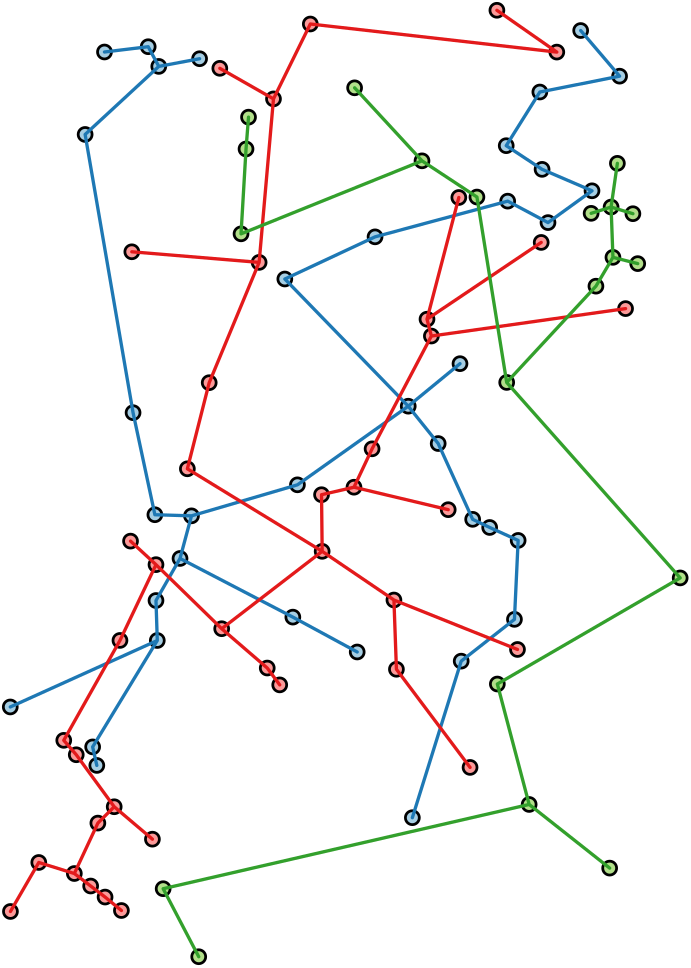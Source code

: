 <?xml version="1.0"?>
<!DOCTYPE ipe SYSTEM "ipe.dtd">
<ipe version="70218" creator="Ipe 7.2.28">
<info created="D:20230131145524" modified="D:20240701175402"/>
<ipestyle name="bettinacolors">
<color name="Bettina blue" value="0 0.4 0.796"/>
<color name="Bettina green" value="0.282 0.557 0"/>
<color name="Bettina red" value="0.836 0 0"/>
<color name="Bettina yellow" value="1 0.604 0"/>
</ipestyle>
<ipestyle name="tuecolors">
<color name="TUe aqua" value="0 0.675 0.51"/>
<color name="TUe blue" value="0 0.4 0.8"/>
<color name="TUe cyan" value="0 0.635 0.871"/>
<color name="TUe darkblue" value="0.063 0.063 0.451"/>
<color name="TUe darkpink" value="0.839 0 0.482"/>
<color name="TUe darkred" value="0.839 0 0.29"/>
<color name="TUe green" value="0.518 0.824 0"/>
<color name="TUe lime" value="0.808 0.875 0"/>
<color name="TUe marine" value="0 0.573 0.71"/>
<color name="TUe orange" value="1 0.604 0"/>
<color name="TUe purple" value="0.678 0.125 0.678"/>
<color name="TUe red" value="0.967 0.192 0.192"/>
<color name="TUe yellow" value="1 0.867 0"/>
</ipestyle>
<ipestyle name="extendedcolors">
<color name="CART 1" value="0.145 0.737 0.612"/>
<color name="CART 10" value="0.996 0.965 0.608"/>
<color name="CART 11" value="0.996 0.859 0.706"/>
<color name="CART 12" value="0.98 0.714 0.58"/>
<color name="CART 13" value="1 0.8 0.302"/>
<color name="CART 2" value="0.533 0.78 0.396"/>
<color name="CART 3" value="0.561 0.737 0.757"/>
<color name="CART 4" value="0.604 0.839 0.741"/>
<color name="CART 5" value="0.706 0.592 0.506"/>
<color name="CART 6" value="0.733 0.718 0.349"/>
<color name="CART 7" value="0.831 0.878 0.353"/>
<color name="CART 8" value="0.835 0.725 0.541"/>
<color name="CART 9" value="0.867 0.529 0.475"/>
<color name="CB brown" value="0.694 0.349 0.157"/>
<color name="CB dark blue" value="0.121 0.47 0.705"/>
<color name="CB dark green" value="0.2 0.627 0.172"/>
<color name="CB dark orange" value="1 0.498 0"/>
<color name="CB dark purple" value="0.415 0.239 0.603"/>
<color name="CB dark red" value="0.89 0.102 0.109"/>
<color name="CB light blue" value="0.651 0.807 0.89"/>
<color name="CB light green" value="0.698 0.874 0.541"/>
<color name="CB light orange" value="0.992 0.749 0.435"/>
<color name="CB light purple" value="0.792 0.698 0.839"/>
<color name="CB light red" value="0.984 0.603 0.6"/>
<color name="CB yellow" value="1 1 0.6"/>
<color name="Gray 0.0" value="0"/>
<color name="Gray 0.1" value="0.1"/>
<color name="Gray 0.2" value="0.2"/>
<color name="Gray 0.3" value="0.3"/>
<color name="Gray 0.4" value="0.4"/>
<color name="Gray 0.5" value="0.5"/>
<color name="Gray 0.6" value="0.6"/>
<color name="Gray 0.7" value="0.7"/>
<color name="Gray 0.8" value="0.8"/>
<color name="Gray 0.9" value="0.9"/>
<color name="Gray 1.0" value="1"/>
<dashstyle name="W dashed fat" value="[3 5.1] 0"/>
<dashstyle name="W dashed heavier" value="[2 3] 0"/>
<dashstyle name="W dashed normal" value="[1 1.7] 0"/>
<dashstyle name="W dashed ultrafat" value="[5 8.5] 0"/>
<dashstyle name="W dot fat" value="[0.01 2.4] 0"/>
<dashstyle name="W dot heavier" value="[0.01 1.6] 0"/>
<dashstyle name="W dot normal" value="[0.01 0.8] 0"/>
<dashstyle name="W dot ultrafat" value="[0.01 4] 0"/>
</ipestyle>
<ipestyle name="pptcolors">
<color name="PPT blue" value="0 0.459 0.965"/>
<color name="PPT gray" value="0.647"/>
<color name="PPT green" value="0 0.69 0.314"/>
<color name="PPT purple" value="0.439 0.188 0.627"/>
<color name="PPT red" value="0.753 0 0"/>
<color name="PPT yellow" value="1 0.753 0"/>
</ipestyle>
<ipestyle name="arrows">
<symbol name="arrow/circle(spx)" transformations="translations">
<path stroke="sym-stroke" pen="sym-pen">
0.5 0 0 0.5 0 0 e
</path>
</symbol>
<symbol name="arrow/disk(spx)" transformations="translations">
<group>
<path fill="sym-stroke">
0.5 0 0 0.5 0 0 e
</path>
<path stroke="sym-stroke" pen="sym-pen">
0.5 0 0 0.5 0 0 e
</path>
</group>
</symbol>
<symbol name="arrow/fdisk(spx)" transformations="translations">
<group>
<path fill="white">
0.5 0 0 0.5 0 0 e
</path>
<path stroke="sym-stroke" pen="sym-pen">
0.5 0 0 0.5 0 0 e
</path>
</group>
</symbol>
<symbol name="arrow/box(spx)" transformations="translations">
<path stroke="sym-stroke" pen="sym-pen">
-0.5 -0.5 m
0.5 -0.5 l
0.5 0.5 l
-0.5 0.5 l
h
</path>
</symbol>
<symbol name="arrow/square(spx)" transformations="translations">
<path fill="sym-stroke">
-0.5 -0.5 m
0.5 -0.5 l
0.5 0.5 l
-0.5 0.5 l
h
</path>
</symbol>
<symbol name="arrow/fsquare(spx)" transformations="translations">
<group>
<path fill="white">
-0.5 -0.5 m
0.5 -0.5 l
0.5 0.5 l
-0.5 0.5 l
h
</path>
<path stroke="sym-stroke" pen="sym-pen">
-0.5 -0.5 m
0.5 -0.5 l
0.5 0.5 l
-0.5 0.5 l
h
</path>
</group>
</symbol>
<symbol name="arrow/cross(spx)" transformations="translations">
<group>
<path stroke="sym-stroke" pen="sym-pen">
-0.5 -0.5 m
0.5 0.5 l
h
</path>
<path stroke="sym-stroke" pen="sym-pen">
-0.5 0.5 m
0.5 -0.5 l
h
</path>
</group>
</symbol>
<symbol name="arrow/whiskers(spx)" transformations="translations">
<path stroke="sym-stroke" pen="sym-pen">
0 -0.5 m
0 0.5 l
h
</path>
</symbol>
</ipestyle>
<ipestyle name="grids">
<anglesize name="10 deg" value="10"/>
<anglesize name="22.5 deg" value="22.5"/>
<anglesize name="30 deg" value="30"/>
<anglesize name="45 deg" value="45"/>
<anglesize name="5 deg" value="5"/>
<anglesize name="60 deg" value="60"/>
<anglesize name="90 deg" value="90"/>
<gridsize name="1 pt" value="1"/>
<gridsize name="10 pts (~3.5 mm)" value="10"/>
<gridsize name="14 pts (~5 mm)" value="14"/>
<gridsize name="16 pts (~6 mm)" value="16"/>
<gridsize name="2 pts" value="2"/>
<gridsize name="20 pts (~7 mm)" value="20"/>
<gridsize name="28 pts (~10 mm)" value="28"/>
<gridsize name="3 pt" value="3"/>
<gridsize name="32 pts (~12 mm)" value="32"/>
<gridsize name="4 pts" value="4"/>
<gridsize name="56 pts (~20 mm)" value="56"/>
<gridsize name="8 pts (~3 mm)" value="8"/>
</ipestyle>
<ipestyle name="sizes">
<arrowsize name="large" value="10"/>
<arrowsize name="small" value="5"/>
<arrowsize name="tiny" value="3"/>
<pen name="1" value="1"/>
<pen name="10" value="10"/>
<pen name="2" value="2"/>
<pen name="3" value="3"/>
<pen name="4" value="4"/>
<pen name="5" value="5"/>
<pen name="6" value="6"/>
<pen name="7" value="7"/>
<pen name="8" value="8"/>
<pen name="9" value="9"/>
<pen name="fat" value="1.2"/>
<pen name="heavier" value="0.8"/>
<pen name="ultrafat" value="2"/>
<symbolsize name="1" value="1"/>
<symbolsize name="10" value="10"/>
<symbolsize name="2" value="2"/>
<symbolsize name="3" value="3"/>
<symbolsize name="4" value="4"/>
<symbolsize name="5" value="5"/>
<symbolsize name="6" value="6"/>
<symbolsize name="7" value="7"/>
<symbolsize name="8" value="8"/>
<symbolsize name="9" value="9"/>
<symbolsize name="large" value="5"/>
<symbolsize name="small" value="2"/>
<symbolsize name="tiny" value="1.1"/>
</ipestyle>
<ipestyle name="text">
<textsize name="Huge" value="\Huge"/>
<textsize name="LARGE" value="\LARGE"/>
<textsize name="Large" value="\Large"/>
<textsize name="footnote" value="\footnotesize"/>
<textsize name="huge" value="\huge"/>
<textsize name="large" value="\large"/>
<textsize name="small" value="\small"/>
<textsize name="tiny" value="\tiny"/>
<textstyle name="center" begin="\begin{center}" end="\end{center}"/>
<textstyle name="item" begin="\begin{itemize}\item{}" end="\end{itemize}"/>
<textstyle name="itemize" begin="\begin{itemize}" end="\end{itemize}"/>
</ipestyle>
<ipestyle name="transparency">
<opacity name="10%" value="0.1"/>
<opacity name="20%" value="0.2"/>
<opacity name="30%" value="0.3"/>
<opacity name="40%" value="0.4"/>
<opacity name="50%" value="0.5"/>
<opacity name="60%" value="0.6"/>
<opacity name="70%" value="0.7"/>
<opacity name="80%" value="0.8"/>
<opacity name="90%" value="0.9"/>
</ipestyle>
<ipestyle name="trimmed">
<symbol name="arrow/arc(spx)">
<path stroke="sym-stroke" fill="sym-stroke" pen="sym-pen">
0 0 m
-1 0.333 l
-1 -0.333 l
h
</path>
</symbol>
<symbol name="arrow/farc(spx)">
<path stroke="sym-stroke" fill="white" pen="sym-pen">
0 0 m
-1 0.333 l
-1 -0.333 l
h
</path>
</symbol>
<symbol name="arrow/ptarc(spx)">
<path stroke="sym-stroke" fill="sym-stroke" pen="sym-pen">
0 0 m
-1 0.333 l
-0.8 0 l
-1 -0.333 l
h
</path>
</symbol>
<symbol name="arrow/fptarc(spx)">
<path stroke="sym-stroke" fill="white" pen="sym-pen">
0 0 m
-1 0.333 l
-0.8 0 l
-1 -0.333 l
h
</path>
</symbol>
<symbol name="mark/circle(sx)" transformations="translations">
<path fill="sym-stroke">
0.6 0 0 0.6 0 0 e
0.4 0 0 0.4 0 0 e
</path>
</symbol>
<symbol name="mark/disk(sx)" transformations="translations">
<path fill="sym-stroke">
0.6 0 0 0.6 0 0 e
</path>
</symbol>
<symbol name="mark/fdisk(sfx)" transformations="translations">
<group>
<path fill="sym-fill">
0.5 0 0 0.5 0 0 e
</path>
<path fill="sym-stroke" fillrule="eofill">
0.6 0 0 0.6 0 0 e
0.4 0 0 0.4 0 0 e
</path>
</group>
</symbol>
<symbol name="mark/box(sx)" transformations="translations">
<path fill="sym-stroke" fillrule="eofill">
-0.6 -0.6 m
0.6 -0.6 l
0.6 0.6 l
-0.6 0.6 l
h
-0.4 -0.4 m
0.4 -0.4 l
0.4 0.4 l
-0.4 0.4 l
h
</path>
</symbol>
<symbol name="mark/square(sx)" transformations="translations">
<path fill="sym-stroke">
-0.6 -0.6 m
0.6 -0.6 l
0.6 0.6 l
-0.6 0.6 l
h
</path>
</symbol>
<symbol name="mark/fsquare(sfx)" transformations="translations">
<group>
<path fill="sym-fill">
-0.5 -0.5 m
0.5 -0.5 l
0.5 0.5 l
-0.5 0.5 l
h
</path>
<path fill="sym-stroke" fillrule="eofill">
-0.6 -0.6 m
0.6 -0.6 l
0.6 0.6 l
-0.6 0.6 l
h
-0.4 -0.4 m
0.4 -0.4 l
0.4 0.4 l
-0.4 0.4 l
h
</path>
</group>
</symbol>
<symbol name="mark/cross(sx)" transformations="translations">
<group>
<path fill="sym-stroke">
-0.43 -0.57 m
0.57 0.43 l
0.43 0.57 l
-0.57 -0.43 l
h
</path>
<path fill="sym-stroke">
-0.43 0.57 m
0.57 -0.43 l
0.43 -0.57 l
-0.57 0.43 l
h
</path>
</group>
</symbol>
<symbol name="arrow/fnormal(spx)">
<path stroke="sym-stroke" fill="white" pen="sym-pen">
0 0 m
-1 0.333 l
-1 -0.333 l
h
</path>
</symbol>
<symbol name="arrow/pointed(spx)">
<path stroke="sym-stroke" fill="sym-stroke" pen="sym-pen">
0 0 m
-1 0.333 l
-0.8 0 l
-1 -0.333 l
h
</path>
</symbol>
<symbol name="arrow/fpointed(spx)">
<path stroke="sym-stroke" fill="white" pen="sym-pen">
0 0 m
-1 0.333 l
-0.8 0 l
-1 -0.333 l
h
</path>
</symbol>
<symbol name="arrow/linear(spx)">
<path stroke="sym-stroke" pen="sym-pen">
-1 0.333 m
0 0 l
-1 -0.333 l
</path>
</symbol>
<symbol name="arrow/fdouble(spx)">
<path stroke="sym-stroke" fill="white" pen="sym-pen">
0 0 m
-1 0.333 l
-1 -0.333 l
h
-1 0 m
-2 0.333 l
-2 -0.333 l
h
</path>
</symbol>
<symbol name="arrow/double(spx)">
<path stroke="sym-stroke" fill="sym-stroke" pen="sym-pen">
0 0 m
-1 0.333 l
-1 -0.333 l
h
-1 0 m
-2 0.333 l
-2 -0.333 l
h
</path>
</symbol>
<tiling name="falling" angle="-60" step="4" width="1"/>
<tiling name="rising" angle="30" step="4" width="1"/>
</ipestyle>
<ipestyle name="personal">
<color name="GC beige" value="0.996 0.921 0.776"/>
<color name="GC orange" value="0.976 0.639 0.055"/>
<layout paper="350 497" origin="0 0" frame="350 497"/>
</ipestyle>
<page>
<layer name="points"/>
<layer name="blue"/>
<layer name="red"/>
<layer name="green"/>
<layer name="img"/>
<view layers="points blue red green img" active="green"/>
<use layer="points" matrix="1 0 0 1 -31.4812 -176" name="mark/fdisk(sfx)" pos="70.6918 612.81" size="large" stroke="black" fill="CB light blue"/>
<use matrix="1 0 0 1 -24.5131 -146.317" name="mark/fdisk(sfx)" pos="70.6918 612.81" size="large" stroke="black" fill="CB light blue"/>
<use matrix="1 0 0 1 -8.7766 -144.414" name="mark/fdisk(sfx)" pos="70.6918 612.81" size="large" stroke="black" fill="CB light blue"/>
<use matrix="1 0 0 1 -4.9721 -151.505" name="mark/fdisk(sfx)" pos="70.6918 612.81" size="large" stroke="black" fill="CB light blue"/>
<use matrix="1 0 0 1 9.7269 -148.738" name="mark/fdisk(sfx)" pos="70.6918 612.81" size="large" stroke="black" fill="CB light blue"/>
<use matrix="1 0 0 1 -58.4278 -382.104" name="mark/fdisk(sfx)" pos="70.6918 612.81" size="large" stroke="black" fill="CB light blue"/>
<use matrix="1 0 0 1 -28.7727 -396.483" name="mark/fdisk(sfx)" pos="70.6918 612.81" size="large" stroke="black" fill="CB light blue"/>
<use matrix="1 0 0 1 -27.2732 -403.154" name="mark/fdisk(sfx)" pos="70.6918 612.81" size="large" stroke="black" fill="CB light blue"/>
<use matrix="1 0 0 1 -5.5048 -358.177" name="mark/fdisk(sfx)" pos="70.6918 612.81" size="large" stroke="black" fill="CB light blue"/>
<use matrix="1 0 0 1 -5.9721 -343.784" name="mark/fdisk(sfx)" pos="70.6918 612.81" size="large" stroke="black" fill="CB light blue"/>
<use matrix="1 0 0 1 2.6801 -328.643" name="mark/fdisk(sfx)" pos="70.6918 612.81" size="large" stroke="black" fill="CB light blue"/>
<use matrix="1 0 0 1 -6.3715 -312.902" name="mark/fdisk(sfx)" pos="70.6918 612.81" size="large" stroke="black" fill="CB light blue"/>
<use matrix="1 0 0 1 6.8065 -313.302" name="mark/fdisk(sfx)" pos="70.6918 612.81" size="large" stroke="black" fill="CB light blue"/>
<use matrix="1 0 0 1 -14.225 -276.164" name="mark/fdisk(sfx)" pos="70.6918 612.81" size="large" stroke="black" fill="CB light blue"/>
<use matrix="1 0 0 1 44.9536 -302.133" name="mark/fdisk(sfx)" pos="70.6918 612.81" size="large" stroke="black" fill="CB light blue"/>
<use matrix="1 0 0 1 43.2963 -349.762" name="mark/fdisk(sfx)" pos="70.6918 612.81" size="large" stroke="black" fill="CB light blue"/>
<use matrix="1 0 0 1 66.4626 -362.313" name="mark/fdisk(sfx)" pos="70.6918 612.81" size="large" stroke="black" fill="CB light blue"/>
<use matrix="1 0 0 1 40.4111 -228.039" name="mark/fdisk(sfx)" pos="70.6918 612.81" size="large" stroke="black" fill="CB light blue"/>
<use matrix="1 0 0 1 72.89 -212.864" name="mark/fdisk(sfx)" pos="70.6918 612.81" size="large" stroke="black" fill="CB light blue"/>
<use matrix="1 0 0 1 84.837 -273.829" name="mark/fdisk(sfx)" pos="70.6918 612.81" size="large" stroke="black" fill="CB light blue"/>
<use matrix="1 0 0 1 103.472 -258.521" name="mark/fdisk(sfx)" pos="70.6918 612.81" size="large" stroke="black" fill="CB light blue"/>
<use matrix="1 0 0 1 95.619 -287.273" name="mark/fdisk(sfx)" pos="70.6918 612.81" size="large" stroke="black" fill="CB light blue"/>
<use matrix="1 0 0 1 108.031 -314.56" name="mark/fdisk(sfx)" pos="70.6918 612.81" size="large" stroke="black" fill="CB light blue"/>
<use matrix="1 0 0 1 114.154 -317.489" name="mark/fdisk(sfx)" pos="70.6918 612.81" size="large" stroke="black" fill="CB light blue"/>
<use matrix="1 0 0 1 124.404 -322.148" name="mark/fdisk(sfx)" pos="70.6918 612.81" size="large" stroke="black" fill="CB light blue"/>
<use matrix="1 0 0 1 123.073 -350.567" name="mark/fdisk(sfx)" pos="70.6918 612.81" size="large" stroke="black" fill="CB light blue"/>
<use matrix="1 0 0 1 103.905 -365.608" name="mark/fdisk(sfx)" pos="70.6918 612.81" size="large" stroke="black" fill="CB light blue"/>
<use matrix="1 0 0 1 86.319 -421.969" name="mark/fdisk(sfx)" pos="70.6918 612.81" size="large" stroke="black" fill="CB light blue"/>
<use matrix="1 0 0 1 120.643 -200.012" name="mark/fdisk(sfx)" pos="70.6918 612.81" size="large" stroke="black" fill="CB light blue"/>
<use matrix="1 0 0 1 135.152 -207.733" name="mark/fdisk(sfx)" pos="70.6918 612.81" size="large" stroke="black" fill="CB light blue"/>
<use matrix="1 0 0 1 150.992 -196.285" name="mark/fdisk(sfx)" pos="70.6918 612.81" size="large" stroke="black" fill="CB light blue"/>
<use matrix="1 0 0 1 133.022 -188.565" name="mark/fdisk(sfx)" pos="70.6918 612.81" size="large" stroke="black" fill="CB light blue"/>
<use matrix="1 0 0 1 120.111 -180.046" name="mark/fdisk(sfx)" pos="70.6918 612.81" size="large" stroke="black" fill="CB light blue"/>
<use matrix="1 0 0 1 132.219 -160.725" name="mark/fdisk(sfx)" pos="70.6918 612.81" size="large" stroke="black" fill="CB light blue"/>
<use matrix="1 0 0 1 160.926 -155.018" name="mark/fdisk(sfx)" pos="70.6918 612.81" size="large" stroke="black" fill="CB light blue"/>
<use matrix="1 0 0 1 146.918 -138.59" name="mark/fdisk(sfx)" pos="70.6918 612.81" size="large" stroke="black" fill="CB light blue"/>
<use matrix="1 0 0 1 160.129 -186.397" name="mark/fdisk(sfx)" pos="70.6918 612.81" size="large" stroke="black" fill="CB light green"/>
<use matrix="1 0 0 1 150.678 -204.4" name="mark/fdisk(sfx)" pos="70.6918 612.81" size="large" stroke="black" fill="CB light green"/>
<use matrix="1 0 0 1 157.866 -202.137" name="mark/fdisk(sfx)" pos="70.6918 612.81" size="large" stroke="black" fill="CB light green"/>
<use matrix="1 0 0 1 165.72 -204.533" name="mark/fdisk(sfx)" pos="70.6918 612.81" size="large" stroke="black" fill="CB light green"/>
<use matrix="1 0 0 1 167.45 -222.503" name="mark/fdisk(sfx)" pos="70.6918 612.81" size="large" stroke="black" fill="CB light green"/>
<use matrix="1 0 0 1 158.532 -220.24" name="mark/fdisk(sfx)" pos="70.6918 612.81" size="large" stroke="black" fill="CB light green"/>
<use matrix="1 0 0 1 152.409 -230.623" name="mark/fdisk(sfx)" pos="70.6918 612.81" size="large" stroke="black" fill="CB light green"/>
<use matrix="1 0 0 1 120.282 -265.276" name="mark/fdisk(sfx)" pos="70.6918 612.81" size="large" stroke="black" fill="CB light green"/>
<use matrix="1 0 0 1 182.738 -335.651" name="mark/fdisk(sfx)" pos="70.6918 612.81" size="large" stroke="black" fill="CB light green"/>
<use matrix="1 0 0 1 116.912 -373.843" name="mark/fdisk(sfx)" pos="70.6918 612.81" size="large" stroke="black" fill="CB light green"/>
<use matrix="1 0 0 1 128.37 -417.202" name="mark/fdisk(sfx)" pos="70.6918 612.81" size="large" stroke="black" fill="CB light green"/>
<use matrix="1 0 0 1 157.351 -440.118" name="mark/fdisk(sfx)" pos="70.6918 612.81" size="large" stroke="black" fill="CB light green"/>
<use matrix="1 0 0 1 -3.393 -447.531" name="mark/fdisk(sfx)" pos="70.6918 612.81" size="large" stroke="black" fill="CB light green"/>
<use matrix="1 0 0 1 9.4126 -472.019" name="mark/fdisk(sfx)" pos="70.6918 612.81" size="large" stroke="black" fill="CB light green"/>
<use matrix="1 0 0 1 109.566 -198.529" name="mark/fdisk(sfx)" pos="70.6918 612.81" size="large" stroke="black" fill="CB light green"/>
<use matrix="1 0 0 1 89.796 -185.498" name="mark/fdisk(sfx)" pos="70.6918 612.81" size="large" stroke="black" fill="CB light green"/>
<use matrix="1 0 0 1 65.5326 -159.213" name="mark/fdisk(sfx)" pos="70.6918 612.81" size="large" stroke="black" fill="CB light green"/>
<use matrix="1 0 0 1 24.6445 -211.783" name="mark/fdisk(sfx)" pos="70.6918 612.81" size="large" stroke="black" fill="CB light green"/>
<use matrix="1 0 0 1 26.4418 -181.23" name="mark/fdisk(sfx)" pos="70.6918 612.81" size="large" stroke="black" fill="CB light green"/>
<use matrix="1 0 0 1 27.3405 -169.772" name="mark/fdisk(sfx)" pos="70.6918 612.81" size="large" stroke="black" fill="CB light green"/>
<use matrix="1 0 0 1 36.3268 -163.201" name="mark/fdisk(sfx)" pos="70.6918 612.81" size="large" stroke="black" fill="CB light red"/>
<use matrix="1 0 0 1 49.5816 -136.241" name="mark/fdisk(sfx)" pos="70.6918 612.81" size="large" stroke="black" fill="CB light red"/>
<use matrix="1 0 0 1 116.755 -131.299" name="mark/fdisk(sfx)" pos="70.6918 612.81" size="large" stroke="black" fill="CB light red"/>
<use matrix="1 0 0 1 138.322 -146.351" name="mark/fdisk(sfx)" pos="70.6918 612.81" size="large" stroke="black" fill="CB light red"/>
<use matrix="1 0 0 1 17.0059 -152.192" name="mark/fdisk(sfx)" pos="70.6918 612.81" size="large" stroke="black" fill="CB light red"/>
<use matrix="1 0 0 1 -14.6711 -218.242" name="mark/fdisk(sfx)" pos="70.6918 612.81" size="large" stroke="black" fill="CB light red"/>
<use matrix="1 0 0 1 31.1595 -222.061" name="mark/fdisk(sfx)" pos="70.6918 612.81" size="large" stroke="black" fill="CB light red"/>
<use matrix="1 0 0 1 103.051 -198.697" name="mark/fdisk(sfx)" pos="70.6918 612.81" size="large" stroke="black" fill="CB light red"/>
<use matrix="1 0 0 1 132.706 -214.872" name="mark/fdisk(sfx)" pos="70.6918 612.81" size="large" stroke="black" fill="CB light red"/>
<use matrix="1 0 0 1 91.593 -242.505" name="mark/fdisk(sfx)" pos="70.6918 612.81" size="large" stroke="black" fill="CB light red"/>
<use matrix="1 0 0 1 93.166 -248.571" name="mark/fdisk(sfx)" pos="70.6918 612.81" size="large" stroke="black" fill="CB light red"/>
<use matrix="1 0 0 1 13.1867 -265.365" name="mark/fdisk(sfx)" pos="70.6918 612.81" size="large" stroke="black" fill="CB light red"/>
<use matrix="1 0 0 1 5.3236 -296.368" name="mark/fdisk(sfx)" pos="70.6918 612.81" size="large" stroke="black" fill="CB light red"/>
<use matrix="1 0 0 1 71.823 -289.178" name="mark/fdisk(sfx)" pos="70.6918 612.81" size="large" stroke="black" fill="CB light red"/>
<use matrix="1 0 0 1 65.3077 -302.995" name="mark/fdisk(sfx)" pos="70.6918 612.81" size="large" stroke="black" fill="CB light red"/>
<use matrix="1 0 0 1 99.231 -311.083" name="mark/fdisk(sfx)" pos="70.6918 612.81" size="large" stroke="black" fill="CB light red"/>
<use matrix="1 0 0 1 53.6254 -305.691" name="mark/fdisk(sfx)" pos="70.6918 612.81" size="large" stroke="black" fill="CB light red"/>
<use matrix="1 0 0 1 53.8501 -326.079" name="mark/fdisk(sfx)" pos="70.6918 612.81" size="large" stroke="black" fill="CB light red"/>
<use matrix="1 0 0 1 79.686 -343.602" name="mark/fdisk(sfx)" pos="70.6918 612.81" size="large" stroke="black" fill="CB light red"/>
<use matrix="1 0 0 1 80.585 -368.539" name="mark/fdisk(sfx)" pos="70.6918 612.81" size="large" stroke="black" fill="CB light red"/>
<use matrix="1 0 0 1 38.5732 -374.156" name="mark/fdisk(sfx)" pos="70.6918 612.81" size="large" stroke="black" fill="CB light red"/>
<use matrix="1 0 0 1 34.08 -368.09" name="mark/fdisk(sfx)" pos="70.6918 612.81" size="large" stroke="black" fill="CB light red"/>
<use matrix="1 0 0 1 17.6799 -353.937" name="mark/fdisk(sfx)" pos="70.6918 612.81" size="large" stroke="black" fill="CB light red"/>
<use matrix="1 0 0 1 124.169 -361.406" name="mark/fdisk(sfx)" pos="70.6918 612.81" size="large" stroke="black" fill="CB light red"/>
<use matrix="1 0 0 1 107.094 -403.867" name="mark/fdisk(sfx)" pos="70.6918 612.81" size="large" stroke="black" fill="CB light red"/>
<use matrix="1 0 0 1 -7.2573 -429.703" name="mark/fdisk(sfx)" pos="70.6918 612.81" size="large" stroke="black" fill="CB light red"/>
<use matrix="1 0 0 1 -18.4208 -455.383" name="mark/fdisk(sfx)" pos="70.6918 612.81" size="large" stroke="black" fill="CB light red"/>
<use matrix="1 0 0 1 -24.3004 -450.541" name="mark/fdisk(sfx)" pos="70.6918 612.81" size="large" stroke="black" fill="CB light red"/>
<use matrix="1 0 0 1 -29.4883 -446.563" name="mark/fdisk(sfx)" pos="70.6918 612.81" size="large" stroke="black" fill="CB light red"/>
<use matrix="1 0 0 1 -35.3679 -442.067" name="mark/fdisk(sfx)" pos="70.6918 612.81" size="large" stroke="black" fill="CB light red"/>
<use matrix="1 0 0 1 -58.3675 -455.729" name="mark/fdisk(sfx)" pos="70.6918 612.81" size="large" stroke="black" fill="CB light red"/>
<use matrix="1 0 0 1 -48.1646 -438.09" name="mark/fdisk(sfx)" pos="70.6918 612.81" size="large" stroke="black" fill="CB light red"/>
<use matrix="1 0 0 1 -26.8943 -423.91" name="mark/fdisk(sfx)" pos="70.6918 612.81" size="large" stroke="black" fill="CB light red"/>
<use matrix="1 0 0 1 -21.0147 -418.03" name="mark/fdisk(sfx)" pos="70.6918 612.81" size="large" stroke="black" fill="CB light red"/>
<use matrix="1 0 0 1 -34.6761 -399.31" name="mark/fdisk(sfx)" pos="70.6918 612.81" size="large" stroke="black" fill="CB light red"/>
<use matrix="1 0 0 1 -39.1723 -394.122" name="mark/fdisk(sfx)" pos="70.6918 612.81" size="large" stroke="black" fill="CB light red"/>
<use matrix="1 0 0 1 -18.9396 -358.153" name="mark/fdisk(sfx)" pos="70.6918 612.81" size="large" stroke="black" fill="CB light red"/>
<use matrix="1 0 0 1 -5.9699 -330.874" name="mark/fdisk(sfx)" pos="70.6918 612.81" size="large" stroke="black" fill="CB light red"/>
<use matrix="1 0 0 1 -15.1351 -322.4" name="mark/fdisk(sfx)" pos="70.6918 612.81" size="large" stroke="black" fill="CB light red"/>
<use matrix="1 0 0 1 163.076 -238.697" name="mark/fdisk(sfx)" pos="70.6918 612.81" size="large" stroke="black" fill="CB light red"/>
<path layer="blue" stroke="CB dark blue" pen="fat" cap="1" join="1">
12.264 230.706 m
65.187 254.633 l
41.9191 216.327 l
43.4186 209.656 l
41.9191 216.327 l
65.187 254.633 l
64.7197 269.026 l
73.3719 284.167 l
113.988 263.048 l
137.154 250.497 l
113.988 263.048 l
73.3719 284.167 l
77.4983 299.508 l
115.645 310.677 l
155.529 338.981 l
166.311 325.537 l
178.723 298.25 l
184.846 295.321 l
195.096 290.662 l
193.765 262.243 l
174.597 247.202 l
157.011 190.841 l
174.597 247.202 l
193.765 262.243 l
195.096 290.662 l
184.846 295.321 l
178.723 298.25 l
166.311 325.537 l
155.529 338.981 l
174.164 354.289 l
155.529 338.981 l
111.103 384.771 l
143.582 399.946 l
191.335 412.798 l
205.844 405.077 l
221.684 416.525 l
203.714 424.245 l
190.803 432.764 l
202.911 452.085 l
231.618 457.792 l
217.61 474.22 l
231.618 457.792 l
202.911 452.085 l
190.803 432.764 l
203.714 424.245 l
221.684 416.525 l
205.844 405.077 l
191.335 412.798 l
143.582 399.946 l
111.103 384.771 l
155.529 338.981 l
115.645 310.677 l
77.4983 299.508 l
64.3203 299.908 l
56.4668 336.646 l
39.2106 436.81 l
65.7197 461.305 l
80.4187 464.072 l
65.7197 461.305 l
61.9152 468.396 l
46.1787 466.493 l
61.9152 468.396 l
65.7197 461.305 l
39.2106 436.81 l
56.4668 336.646 l
64.3203 299.908 l
77.4983 299.508 l
73.3719 284.167 l
64.7197 269.026 l
65.187 254.633 l
h
</path>
<path layer="red" stroke="CB dark red" pen="fat" cap="1" join="1">
187.447 481.511 m
209.014 466.459 l
120.273 476.569 l
107.019 449.609 l
101.851 390.749 l
83.8785 347.445 l
76.0154 316.442 l
124.542 286.731 l
124.317 307.119 l
136 309.815 l
142.515 323.632 l
163.858 364.239 l
162.285 370.305 l
173.743 414.113 l
162.285 370.305 l
203.398 397.938 l
162.285 370.305 l
163.858 364.239 l
233.768 374.113 l
163.858 364.239 l
142.515 323.632 l
136 309.815 l
169.923 301.727 l
136 309.815 l
124.317 307.119 l
124.542 286.731 l
150.378 269.208 l
194.861 251.404 l
150.378 269.208 l
151.277 244.271 l
177.786 208.943 l
151.277 244.271 l
150.378 269.208 l
124.542 286.731 l
88.3717 258.873 l
104.772 244.72 l
109.265 238.654 l
104.772 244.72 l
88.3717 258.873 l
64.7219 281.936 l
55.5567 290.41 l
64.7219 281.936 l
51.7522 254.657 l
31.5195 218.688 l
36.0157 213.5 l
49.6771 194.78 l
63.4345 183.107 l
49.6771 194.78 l
43.7975 188.9 l
35.3239 170.743 l
41.2035 166.247 l
46.3914 162.269 l
52.271 157.427 l
46.3914 162.269 l
41.2035 166.247 l
35.3239 170.743 l
22.5272 174.72 l
12.3243 157.081 l
22.5272 174.72 l
35.3239 170.743 l
43.7975 188.9 l
49.6771 194.78 l
36.0157 213.5 l
31.5195 218.688 l
51.7522 254.657 l
64.7219 281.936 l
88.3717 258.873 l
124.542 286.731 l
76.0154 316.442 l
83.8785 347.445 l
101.851 390.749 l
56.0207 394.568 l
101.851 390.749 l
107.019 449.609 l
87.6977 460.618 l
107.019 449.609 l
120.273 476.569 l
209.014 466.459 l
h
</path>
<path layer="green" stroke="CB dark green" pen="fat" cap="1" join="1">
80.1044 140.791 m
67.2988 165.279 l
199.062 195.608 l
228.043 172.692 l
199.062 195.608 l
187.604 238.967 l
253.43 277.159 l
190.974 347.534 l
223.101 382.187 l
229.224 392.57 l
238.142 390.307 l
229.224 392.57 l
228.558 410.673 l
236.412 408.277 l
228.558 410.673 l
230.821 426.413 l
228.558 410.673 l
221.37 408.41 l
228.558 410.673 l
229.224 392.57 l
223.101 382.187 l
190.974 347.534 l
180.258 414.281 l
160.488 427.312 l
136.224 453.597 l
160.488 427.312 l
95.3363 401.027 l
97.1336 431.58 l
98.0323 443.038 l
97.1336 431.58 l
95.3363 401.027 l
160.488 427.312 l
180.258 414.281 l
190.974 347.534 l
253.43 277.159 l
187.604 238.967 l
199.062 195.608 l
67.2988 165.279 l
h
</path>
</page>
</ipe>
